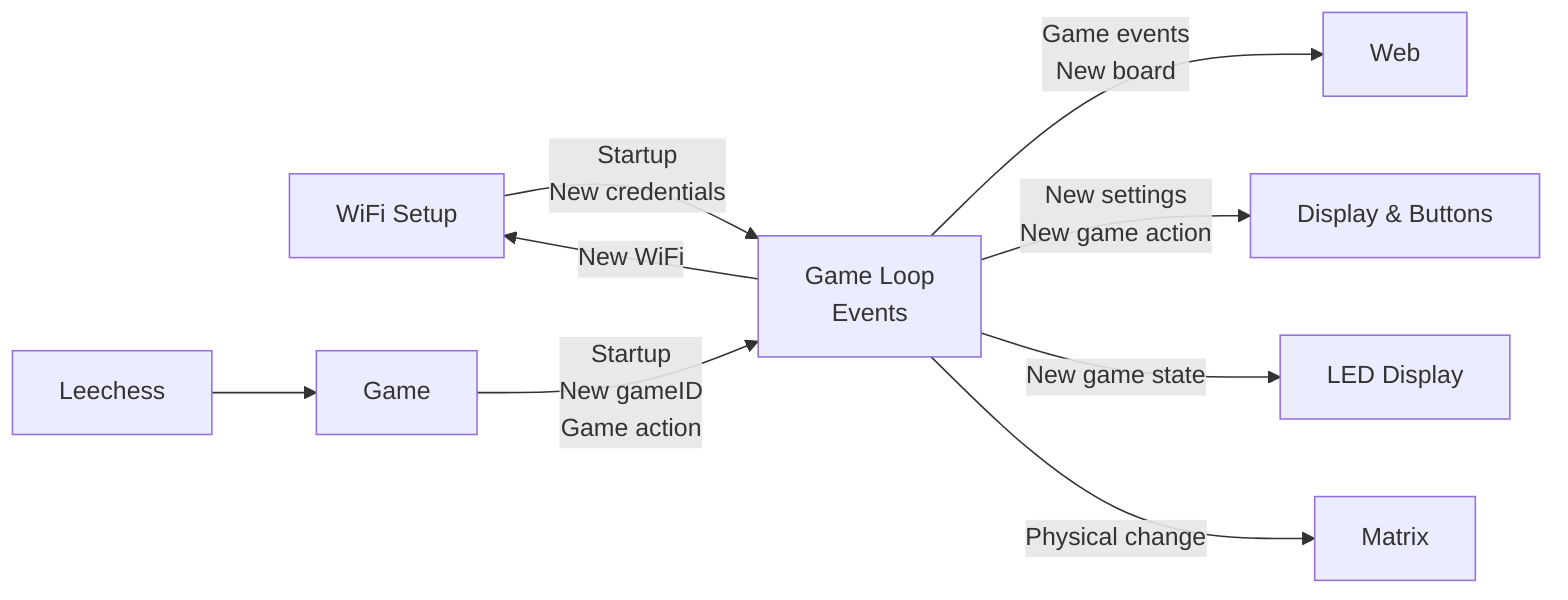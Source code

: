 flowchart LR

%% Komponenten
WiFiSetup[WiFi Setup]
Game
Leechess
GameLoop[Game Loop<br/>Events]
Web
Display[Display & Buttons]
LED[LED Display]
Matrix

%% Beziehungen
WiFiSetup -->|Startup<br/>New credentials| GameLoop
Game -->|Startup<br/>New gameID<br/>Game action| GameLoop
Leechess --> Game
GameLoop -->|Game events<br/>New board| Web
GameLoop -->|New settings<br/>New game action| Display
GameLoop -->|New WiFi| WiFiSetup
GameLoop -->|New game state| LED
GameLoop -->|Physical change| Matrix